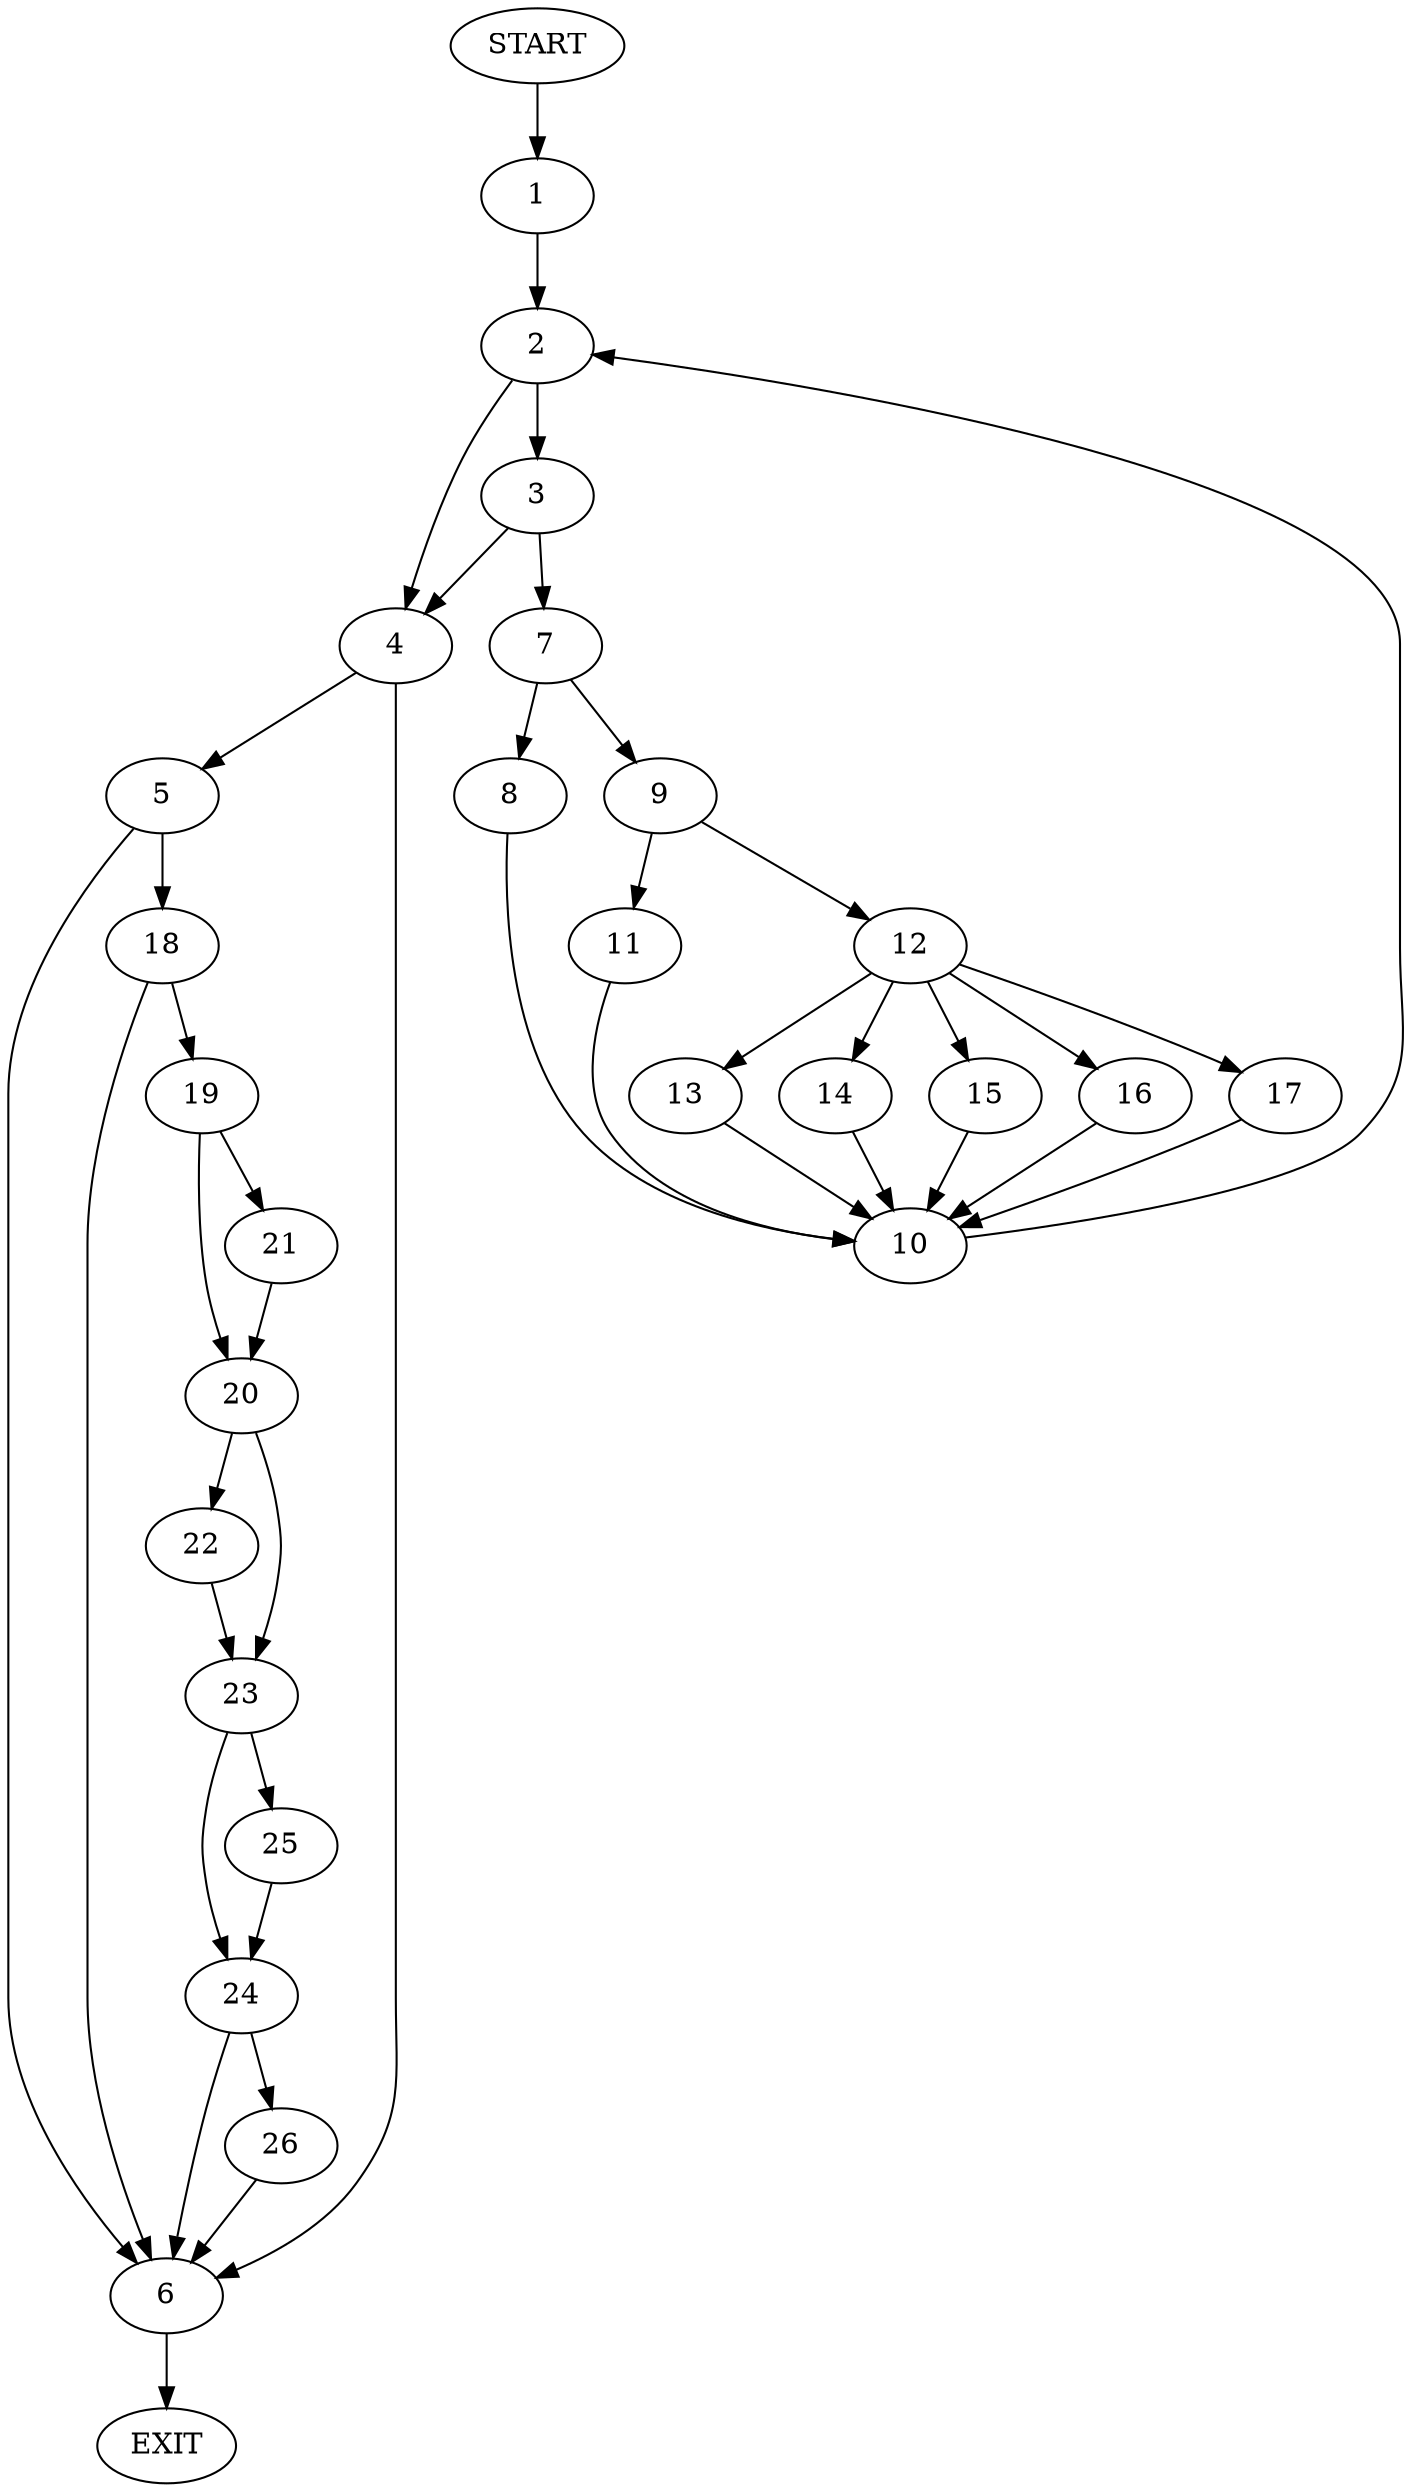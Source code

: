 digraph {
0 [label="START"]
27 [label="EXIT"]
0 -> 1
1 -> 2
2 -> 3
2 -> 4
4 -> 5
4 -> 6
3 -> 7
3 -> 4
7 -> 8
7 -> 9
8 -> 10
9 -> 11
9 -> 12
10 -> 2
12 -> 13
12 -> 14
12 -> 15
12 -> 16
12 -> 17
11 -> 10
16 -> 10
15 -> 10
13 -> 10
17 -> 10
14 -> 10
5 -> 6
5 -> 18
6 -> 27
18 -> 19
18 -> 6
19 -> 20
19 -> 21
21 -> 20
20 -> 22
20 -> 23
22 -> 23
23 -> 24
23 -> 25
24 -> 6
24 -> 26
25 -> 24
26 -> 6
}
